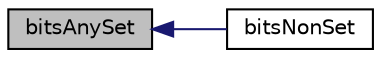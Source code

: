 digraph "bitsAnySet"
{
  edge [fontname="Helvetica",fontsize="10",labelfontname="Helvetica",labelfontsize="10"];
  node [fontname="Helvetica",fontsize="10",shape=record];
  rankdir="LR";
  Node18 [label="bitsAnySet",height=0.2,width=0.4,color="black", fillcolor="grey75", style="filled", fontcolor="black"];
  Node18 -> Node19 [dir="back",color="midnightblue",fontsize="10",style="solid",fontname="Helvetica"];
  Node19 [label="bitsNonSet",height=0.2,width=0.4,color="black", fillcolor="white", style="filled",URL="$d6/d93/generic__util_8h.html#a0aed1cab74818a01ac8cb72b374d972d"];
}
